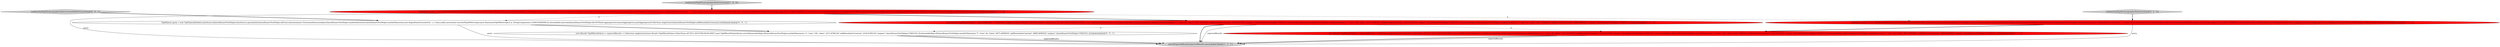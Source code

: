 digraph {
9 [style = filled, label = "TopNQuery query = new TopNQueryBuilder().dataSource(QueryRunnerTestHelper.dataSource).granularity(QueryRunnerTestHelper.allGran).dimension(new ExtractionDimensionSpec(QueryRunnerTestHelper.marketDimension,QueryRunnerTestHelper.marketDimension,new RegexDimExtractionFn(\"..(.)\",false,null))).metric(new InvertedTopNMetricSpec(new DimensionTopNMetricSpec(\"p\",StringComparators.LEXICOGRAPHIC))).threshold(4).intervals(QueryRunnerTestHelper.firstToThird).aggregators(commonAggregators).postAggregators(Collections.singletonList(QueryRunnerTestHelper.addRowsIndexConstant)).build()@@@3@@@['0', '0', '1']", fillcolor = white, shape = ellipse image = "AAA0AAABBB3BBB"];
8 [style = filled, label = "testInvertedTopNLexicographicDimExtractionWithPreviousStop2['0', '0', '1']", fillcolor = lightgray, shape = diamond image = "AAA0AAABBB3BBB"];
1 [style = filled, label = "assertExpectedResults(expectedResults,query)@@@5@@@['1', '1', '1']", fillcolor = lightgray, shape = ellipse image = "AAA0AAABBB1BBB"];
3 [style = filled, label = "List<Result<TopNResultValue>> expectedResults = Collections.singletonList(new Result<TopNResultValue>(DateTimes.of(\"2011-04-01T00:00:00.000Z\"),new TopNResultValue(Arrays.asList(ImmutableMap.of(QueryRunnerTestHelper.marketDimension,\"t\",\"rows\",4L,\"index\",5351.814783D,\"addRowsIndexConstant\",5356.814783D,\"uniques\",QueryRunnerTestHelper.UNIQUES_2),ImmutableMap.of(QueryRunnerTestHelper.marketDimension,\"o\",\"rows\",18L,\"index\",2231.876812D,\"addRowsIndexConstant\",2250.876812D,\"uniques\",QueryRunnerTestHelper.UNIQUES_9),ImmutableMap.of(QueryRunnerTestHelper.marketDimension,\"f\",\"rows\",4L,\"index\",4875.669692D,\"addRowsIndexConstant\",4880.669692D,\"uniques\",QueryRunnerTestHelper.UNIQUES_2)))))@@@4@@@['1', '0', '0']", fillcolor = red, shape = ellipse image = "AAA1AAABBB1BBB"];
6 [style = filled, label = "TopNQuery query = new TopNQueryBuilder().dataSource(QueryRunnerTestHelper.dataSource).granularity(QueryRunnerTestHelper.allGran).dimension(new ExtractionDimensionSpec(QueryRunnerTestHelper.marketDimension,QueryRunnerTestHelper.marketDimension,new RegexDimExtractionFn(\"..(.)\",false,null))).metric(new InvertedTopNMetricSpec(new DimensionTopNMetricSpec(null,StringComparators.LEXICOGRAPHIC))).threshold(4).intervals(QueryRunnerTestHelper.firstToThird).aggregators(commonAggregators).postAggregators(QueryRunnerTestHelper.addRowsIndexConstant).build()@@@3@@@['0', '1', '0']", fillcolor = red, shape = ellipse image = "AAA1AAABBB2BBB"];
7 [style = filled, label = "List<Result<TopNResultValue>> expectedResults = Collections.singletonList(new Result<TopNResultValue>(DateTimes.of(\"2011-04-01T00:00:00.000Z\"),new TopNResultValue(Arrays.asList(ImmutableMap.of(QueryRunnerTestHelper.marketDimension,\"o\",\"rows\",18L,\"index\",2231.876812D,\"addRowsIndexConstant\",2250.876812D,\"uniques\",QueryRunnerTestHelper.UNIQUES_9),ImmutableMap.of(QueryRunnerTestHelper.marketDimension,\"f\",\"rows\",4L,\"index\",4875.669692D,\"addRowsIndexConstant\",4880.669692D,\"uniques\",QueryRunnerTestHelper.UNIQUES_2)))))@@@4@@@['0', '0', '1']", fillcolor = white, shape = ellipse image = "AAA0AAABBB3BBB"];
2 [style = filled, label = "testInvertedTopNLexicographicDimExtraction2['1', '0', '0']", fillcolor = lightgray, shape = diamond image = "AAA0AAABBB1BBB"];
0 [style = filled, label = "TopNQuery query = new TopNQueryBuilder().dataSource(QueryRunnerTestHelper.dataSource).granularity(QueryRunnerTestHelper.allGran).dimension(new ExtractionDimensionSpec(QueryRunnerTestHelper.marketDimension,QueryRunnerTestHelper.marketDimension,new RegexDimExtractionFn(\"..(.)\",false,null))).metric(new InvertedTopNMetricSpec(new DimensionTopNMetricSpec(null,StringComparators.LEXICOGRAPHIC))).threshold(4).intervals(QueryRunnerTestHelper.firstToThird).aggregators(commonAggregators).postAggregators(Collections.singletonList(QueryRunnerTestHelper.addRowsIndexConstant)).build()@@@3@@@['1', '0', '0']", fillcolor = red, shape = ellipse image = "AAA1AAABBB1BBB"];
5 [style = filled, label = "testInvertedTopNLexicographicDimExtraction2['0', '1', '0']", fillcolor = lightgray, shape = diamond image = "AAA0AAABBB2BBB"];
4 [style = filled, label = "List<Result<TopNResultValue>> expectedResults = Collections.singletonList(new Result<>(DateTimes.of(\"2011-04-01T00:00:00.000Z\"),new TopNResultValue(Arrays.asList(ImmutableMap.of(QueryRunnerTestHelper.marketDimension,\"t\",\"rows\",4L,\"index\",5351.814783D,\"addRowsIndexConstant\",5356.814783D,\"uniques\",QueryRunnerTestHelper.UNIQUES_2),ImmutableMap.of(QueryRunnerTestHelper.marketDimension,\"o\",\"rows\",18L,\"index\",2231.876812D,\"addRowsIndexConstant\",2250.876812D,\"uniques\",QueryRunnerTestHelper.UNIQUES_9),ImmutableMap.of(QueryRunnerTestHelper.marketDimension,\"f\",\"rows\",4L,\"index\",4875.669692D,\"addRowsIndexConstant\",4880.669692D,\"uniques\",QueryRunnerTestHelper.UNIQUES_2)))))@@@4@@@['0', '1', '0']", fillcolor = red, shape = ellipse image = "AAA1AAABBB2BBB"];
0->3 [style = bold, label=""];
6->4 [style = bold, label=""];
4->1 [style = bold, label=""];
2->0 [style = bold, label=""];
7->1 [style = bold, label=""];
0->9 [style = dashed, label="0"];
5->6 [style = bold, label=""];
0->1 [style = solid, label="query"];
3->1 [style = bold, label=""];
9->7 [style = bold, label=""];
6->1 [style = solid, label="query"];
7->1 [style = solid, label="expectedResults"];
3->1 [style = solid, label="expectedResults"];
4->1 [style = solid, label="expectedResults"];
3->4 [style = dashed, label="0"];
3->7 [style = dashed, label="0"];
9->1 [style = solid, label="query"];
0->6 [style = dashed, label="0"];
8->9 [style = bold, label=""];
}
